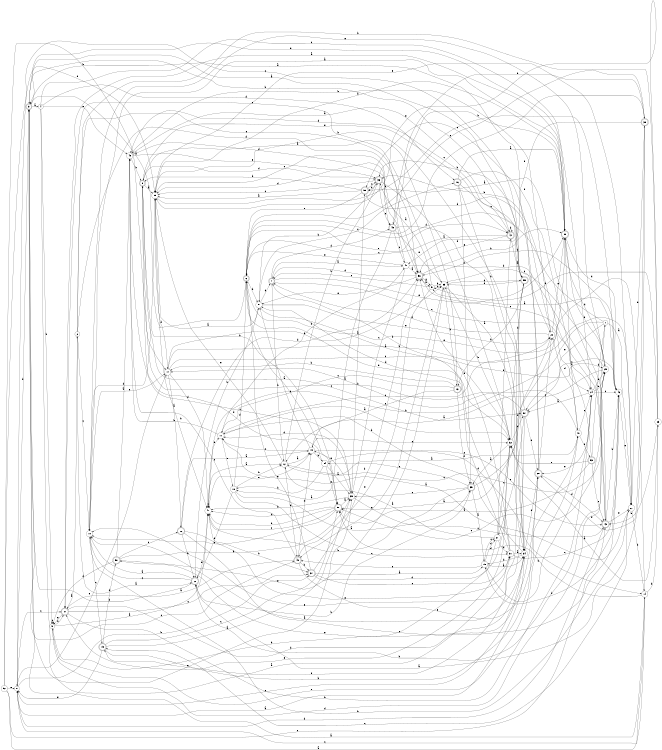 digraph n49_4 {
__start0 [label="" shape="none"];

rankdir=LR;
size="8,5";

s0 [style="filled", color="black", fillcolor="white" shape="circle", label="0"];
s1 [style="filled", color="black", fillcolor="white" shape="circle", label="1"];
s2 [style="filled", color="black", fillcolor="white" shape="circle", label="2"];
s3 [style="rounded,filled", color="black", fillcolor="white" shape="doublecircle", label="3"];
s4 [style="filled", color="black", fillcolor="white" shape="circle", label="4"];
s5 [style="filled", color="black", fillcolor="white" shape="circle", label="5"];
s6 [style="rounded,filled", color="black", fillcolor="white" shape="doublecircle", label="6"];
s7 [style="rounded,filled", color="black", fillcolor="white" shape="doublecircle", label="7"];
s8 [style="rounded,filled", color="black", fillcolor="white" shape="doublecircle", label="8"];
s9 [style="filled", color="black", fillcolor="white" shape="circle", label="9"];
s10 [style="filled", color="black", fillcolor="white" shape="circle", label="10"];
s11 [style="filled", color="black", fillcolor="white" shape="circle", label="11"];
s12 [style="filled", color="black", fillcolor="white" shape="circle", label="12"];
s13 [style="rounded,filled", color="black", fillcolor="white" shape="doublecircle", label="13"];
s14 [style="filled", color="black", fillcolor="white" shape="circle", label="14"];
s15 [style="rounded,filled", color="black", fillcolor="white" shape="doublecircle", label="15"];
s16 [style="rounded,filled", color="black", fillcolor="white" shape="doublecircle", label="16"];
s17 [style="filled", color="black", fillcolor="white" shape="circle", label="17"];
s18 [style="filled", color="black", fillcolor="white" shape="circle", label="18"];
s19 [style="filled", color="black", fillcolor="white" shape="circle", label="19"];
s20 [style="filled", color="black", fillcolor="white" shape="circle", label="20"];
s21 [style="filled", color="black", fillcolor="white" shape="circle", label="21"];
s22 [style="rounded,filled", color="black", fillcolor="white" shape="doublecircle", label="22"];
s23 [style="filled", color="black", fillcolor="white" shape="circle", label="23"];
s24 [style="filled", color="black", fillcolor="white" shape="circle", label="24"];
s25 [style="filled", color="black", fillcolor="white" shape="circle", label="25"];
s26 [style="rounded,filled", color="black", fillcolor="white" shape="doublecircle", label="26"];
s27 [style="rounded,filled", color="black", fillcolor="white" shape="doublecircle", label="27"];
s28 [style="rounded,filled", color="black", fillcolor="white" shape="doublecircle", label="28"];
s29 [style="filled", color="black", fillcolor="white" shape="circle", label="29"];
s30 [style="rounded,filled", color="black", fillcolor="white" shape="doublecircle", label="30"];
s31 [style="filled", color="black", fillcolor="white" shape="circle", label="31"];
s32 [style="filled", color="black", fillcolor="white" shape="circle", label="32"];
s33 [style="filled", color="black", fillcolor="white" shape="circle", label="33"];
s34 [style="filled", color="black", fillcolor="white" shape="circle", label="34"];
s35 [style="rounded,filled", color="black", fillcolor="white" shape="doublecircle", label="35"];
s36 [style="rounded,filled", color="black", fillcolor="white" shape="doublecircle", label="36"];
s37 [style="rounded,filled", color="black", fillcolor="white" shape="doublecircle", label="37"];
s38 [style="rounded,filled", color="black", fillcolor="white" shape="doublecircle", label="38"];
s39 [style="filled", color="black", fillcolor="white" shape="circle", label="39"];
s40 [style="filled", color="black", fillcolor="white" shape="circle", label="40"];
s41 [style="filled", color="black", fillcolor="white" shape="circle", label="41"];
s42 [style="rounded,filled", color="black", fillcolor="white" shape="doublecircle", label="42"];
s43 [style="rounded,filled", color="black", fillcolor="white" shape="doublecircle", label="43"];
s44 [style="filled", color="black", fillcolor="white" shape="circle", label="44"];
s45 [style="rounded,filled", color="black", fillcolor="white" shape="doublecircle", label="45"];
s46 [style="filled", color="black", fillcolor="white" shape="circle", label="46"];
s47 [style="filled", color="black", fillcolor="white" shape="circle", label="47"];
s48 [style="filled", color="black", fillcolor="white" shape="circle", label="48"];
s49 [style="rounded,filled", color="black", fillcolor="white" shape="doublecircle", label="49"];
s50 [style="rounded,filled", color="black", fillcolor="white" shape="doublecircle", label="50"];
s51 [style="filled", color="black", fillcolor="white" shape="circle", label="51"];
s52 [style="filled", color="black", fillcolor="white" shape="circle", label="52"];
s53 [style="rounded,filled", color="black", fillcolor="white" shape="doublecircle", label="53"];
s54 [style="filled", color="black", fillcolor="white" shape="circle", label="54"];
s55 [style="rounded,filled", color="black", fillcolor="white" shape="doublecircle", label="55"];
s56 [style="rounded,filled", color="black", fillcolor="white" shape="doublecircle", label="56"];
s57 [style="rounded,filled", color="black", fillcolor="white" shape="doublecircle", label="57"];
s58 [style="rounded,filled", color="black", fillcolor="white" shape="doublecircle", label="58"];
s59 [style="rounded,filled", color="black", fillcolor="white" shape="doublecircle", label="59"];
s60 [style="filled", color="black", fillcolor="white" shape="circle", label="60"];
s0 -> s34 [label="a"];
s0 -> s37 [label="b"];
s0 -> s27 [label="c"];
s0 -> s3 [label="d"];
s0 -> s17 [label="e"];
s1 -> s60 [label="a"];
s1 -> s47 [label="b"];
s1 -> s50 [label="c"];
s1 -> s6 [label="d"];
s1 -> s57 [label="e"];
s2 -> s22 [label="a"];
s2 -> s38 [label="b"];
s2 -> s10 [label="c"];
s2 -> s56 [label="d"];
s2 -> s56 [label="e"];
s3 -> s4 [label="a"];
s3 -> s42 [label="b"];
s3 -> s49 [label="c"];
s3 -> s30 [label="d"];
s3 -> s39 [label="e"];
s4 -> s31 [label="a"];
s4 -> s9 [label="b"];
s4 -> s24 [label="c"];
s4 -> s16 [label="d"];
s4 -> s48 [label="e"];
s5 -> s36 [label="a"];
s5 -> s33 [label="b"];
s5 -> s7 [label="c"];
s5 -> s33 [label="d"];
s5 -> s49 [label="e"];
s6 -> s3 [label="a"];
s6 -> s51 [label="b"];
s6 -> s50 [label="c"];
s6 -> s32 [label="d"];
s6 -> s42 [label="e"];
s7 -> s41 [label="a"];
s7 -> s12 [label="b"];
s7 -> s24 [label="c"];
s7 -> s45 [label="d"];
s7 -> s30 [label="e"];
s8 -> s25 [label="a"];
s8 -> s50 [label="b"];
s8 -> s57 [label="c"];
s8 -> s36 [label="d"];
s8 -> s42 [label="e"];
s9 -> s47 [label="a"];
s9 -> s27 [label="b"];
s9 -> s9 [label="c"];
s9 -> s29 [label="d"];
s9 -> s40 [label="e"];
s10 -> s30 [label="a"];
s10 -> s60 [label="b"];
s10 -> s15 [label="c"];
s10 -> s25 [label="d"];
s10 -> s17 [label="e"];
s11 -> s32 [label="a"];
s11 -> s48 [label="b"];
s11 -> s20 [label="c"];
s11 -> s41 [label="d"];
s11 -> s18 [label="e"];
s12 -> s44 [label="a"];
s12 -> s36 [label="b"];
s12 -> s29 [label="c"];
s12 -> s49 [label="d"];
s12 -> s25 [label="e"];
s13 -> s8 [label="a"];
s13 -> s17 [label="b"];
s13 -> s11 [label="c"];
s13 -> s35 [label="d"];
s13 -> s44 [label="e"];
s14 -> s3 [label="a"];
s14 -> s23 [label="b"];
s14 -> s0 [label="c"];
s14 -> s50 [label="d"];
s14 -> s6 [label="e"];
s15 -> s39 [label="a"];
s15 -> s28 [label="b"];
s15 -> s50 [label="c"];
s15 -> s58 [label="d"];
s15 -> s0 [label="e"];
s16 -> s30 [label="a"];
s16 -> s34 [label="b"];
s16 -> s59 [label="c"];
s16 -> s35 [label="d"];
s16 -> s24 [label="e"];
s17 -> s26 [label="a"];
s17 -> s60 [label="b"];
s17 -> s29 [label="c"];
s17 -> s47 [label="d"];
s17 -> s33 [label="e"];
s18 -> s35 [label="a"];
s18 -> s12 [label="b"];
s18 -> s31 [label="c"];
s18 -> s6 [label="d"];
s18 -> s22 [label="e"];
s19 -> s34 [label="a"];
s19 -> s24 [label="b"];
s19 -> s21 [label="c"];
s19 -> s21 [label="d"];
s19 -> s49 [label="e"];
s20 -> s50 [label="a"];
s20 -> s48 [label="b"];
s20 -> s55 [label="c"];
s20 -> s7 [label="d"];
s20 -> s30 [label="e"];
s21 -> s12 [label="a"];
s21 -> s9 [label="b"];
s21 -> s32 [label="c"];
s21 -> s31 [label="d"];
s21 -> s42 [label="e"];
s22 -> s10 [label="a"];
s22 -> s35 [label="b"];
s22 -> s10 [label="c"];
s22 -> s3 [label="d"];
s22 -> s47 [label="e"];
s23 -> s32 [label="a"];
s23 -> s43 [label="b"];
s23 -> s6 [label="c"];
s23 -> s5 [label="d"];
s23 -> s25 [label="e"];
s24 -> s57 [label="a"];
s24 -> s29 [label="b"];
s24 -> s46 [label="c"];
s24 -> s29 [label="d"];
s24 -> s28 [label="e"];
s25 -> s51 [label="a"];
s25 -> s47 [label="b"];
s25 -> s56 [label="c"];
s25 -> s17 [label="d"];
s25 -> s46 [label="e"];
s26 -> s44 [label="a"];
s26 -> s22 [label="b"];
s26 -> s46 [label="c"];
s26 -> s56 [label="d"];
s26 -> s31 [label="e"];
s27 -> s2 [label="a"];
s27 -> s24 [label="b"];
s27 -> s37 [label="c"];
s27 -> s34 [label="d"];
s27 -> s9 [label="e"];
s28 -> s3 [label="a"];
s28 -> s36 [label="b"];
s28 -> s20 [label="c"];
s28 -> s43 [label="d"];
s28 -> s58 [label="e"];
s29 -> s12 [label="a"];
s29 -> s22 [label="b"];
s29 -> s33 [label="c"];
s29 -> s30 [label="d"];
s29 -> s10 [label="e"];
s30 -> s27 [label="a"];
s30 -> s25 [label="b"];
s30 -> s40 [label="c"];
s30 -> s46 [label="d"];
s30 -> s29 [label="e"];
s31 -> s34 [label="a"];
s31 -> s7 [label="b"];
s31 -> s46 [label="c"];
s31 -> s51 [label="d"];
s31 -> s56 [label="e"];
s32 -> s35 [label="a"];
s32 -> s33 [label="b"];
s32 -> s57 [label="c"];
s32 -> s59 [label="d"];
s32 -> s27 [label="e"];
s33 -> s34 [label="a"];
s33 -> s13 [label="b"];
s33 -> s27 [label="c"];
s33 -> s59 [label="d"];
s33 -> s49 [label="e"];
s34 -> s10 [label="a"];
s34 -> s11 [label="b"];
s34 -> s0 [label="c"];
s34 -> s19 [label="d"];
s34 -> s28 [label="e"];
s35 -> s19 [label="a"];
s35 -> s47 [label="b"];
s35 -> s39 [label="c"];
s35 -> s30 [label="d"];
s35 -> s54 [label="e"];
s36 -> s32 [label="a"];
s36 -> s51 [label="b"];
s36 -> s25 [label="c"];
s36 -> s55 [label="d"];
s36 -> s45 [label="e"];
s37 -> s19 [label="a"];
s37 -> s56 [label="b"];
s37 -> s31 [label="c"];
s37 -> s32 [label="d"];
s37 -> s6 [label="e"];
s38 -> s22 [label="a"];
s38 -> s45 [label="b"];
s38 -> s6 [label="c"];
s38 -> s28 [label="d"];
s38 -> s41 [label="e"];
s39 -> s55 [label="a"];
s39 -> s47 [label="b"];
s39 -> s43 [label="c"];
s39 -> s11 [label="d"];
s39 -> s44 [label="e"];
s40 -> s12 [label="a"];
s40 -> s8 [label="b"];
s40 -> s24 [label="c"];
s40 -> s20 [label="d"];
s40 -> s53 [label="e"];
s41 -> s56 [label="a"];
s41 -> s43 [label="b"];
s41 -> s39 [label="c"];
s41 -> s25 [label="d"];
s41 -> s6 [label="e"];
s42 -> s59 [label="a"];
s42 -> s42 [label="b"];
s42 -> s6 [label="c"];
s42 -> s48 [label="d"];
s42 -> s56 [label="e"];
s43 -> s55 [label="a"];
s43 -> s46 [label="b"];
s43 -> s56 [label="c"];
s43 -> s0 [label="d"];
s43 -> s60 [label="e"];
s44 -> s51 [label="a"];
s44 -> s54 [label="b"];
s44 -> s11 [label="c"];
s44 -> s14 [label="d"];
s44 -> s32 [label="e"];
s45 -> s18 [label="a"];
s45 -> s30 [label="b"];
s45 -> s41 [label="c"];
s45 -> s34 [label="d"];
s45 -> s33 [label="e"];
s46 -> s5 [label="a"];
s46 -> s56 [label="b"];
s46 -> s57 [label="c"];
s46 -> s19 [label="d"];
s46 -> s60 [label="e"];
s47 -> s12 [label="a"];
s47 -> s37 [label="b"];
s47 -> s47 [label="c"];
s47 -> s11 [label="d"];
s47 -> s44 [label="e"];
s48 -> s34 [label="a"];
s48 -> s8 [label="b"];
s48 -> s39 [label="c"];
s48 -> s45 [label="d"];
s48 -> s36 [label="e"];
s49 -> s27 [label="a"];
s49 -> s37 [label="b"];
s49 -> s48 [label="c"];
s49 -> s44 [label="d"];
s49 -> s40 [label="e"];
s50 -> s39 [label="a"];
s50 -> s47 [label="b"];
s50 -> s47 [label="c"];
s50 -> s47 [label="d"];
s50 -> s10 [label="e"];
s51 -> s32 [label="a"];
s51 -> s22 [label="b"];
s51 -> s16 [label="c"];
s51 -> s7 [label="d"];
s51 -> s20 [label="e"];
s52 -> s14 [label="a"];
s52 -> s17 [label="b"];
s52 -> s43 [label="c"];
s52 -> s25 [label="d"];
s52 -> s0 [label="e"];
s53 -> s50 [label="a"];
s53 -> s36 [label="b"];
s53 -> s43 [label="c"];
s53 -> s1 [label="d"];
s53 -> s32 [label="e"];
s54 -> s39 [label="a"];
s54 -> s18 [label="b"];
s54 -> s43 [label="c"];
s54 -> s8 [label="d"];
s54 -> s50 [label="e"];
s55 -> s25 [label="a"];
s55 -> s8 [label="b"];
s55 -> s36 [label="c"];
s55 -> s20 [label="d"];
s55 -> s6 [label="e"];
s56 -> s5 [label="a"];
s56 -> s30 [label="b"];
s56 -> s5 [label="c"];
s56 -> s7 [label="d"];
s56 -> s51 [label="e"];
s57 -> s17 [label="a"];
s57 -> s25 [label="b"];
s57 -> s21 [label="c"];
s57 -> s28 [label="d"];
s57 -> s15 [label="e"];
s58 -> s48 [label="a"];
s58 -> s39 [label="b"];
s58 -> s26 [label="c"];
s58 -> s9 [label="d"];
s58 -> s33 [label="e"];
s59 -> s3 [label="a"];
s59 -> s13 [label="b"];
s59 -> s0 [label="c"];
s59 -> s33 [label="d"];
s59 -> s10 [label="e"];
s60 -> s11 [label="a"];
s60 -> s14 [label="b"];
s60 -> s15 [label="c"];
s60 -> s38 [label="d"];
s60 -> s25 [label="e"];

}